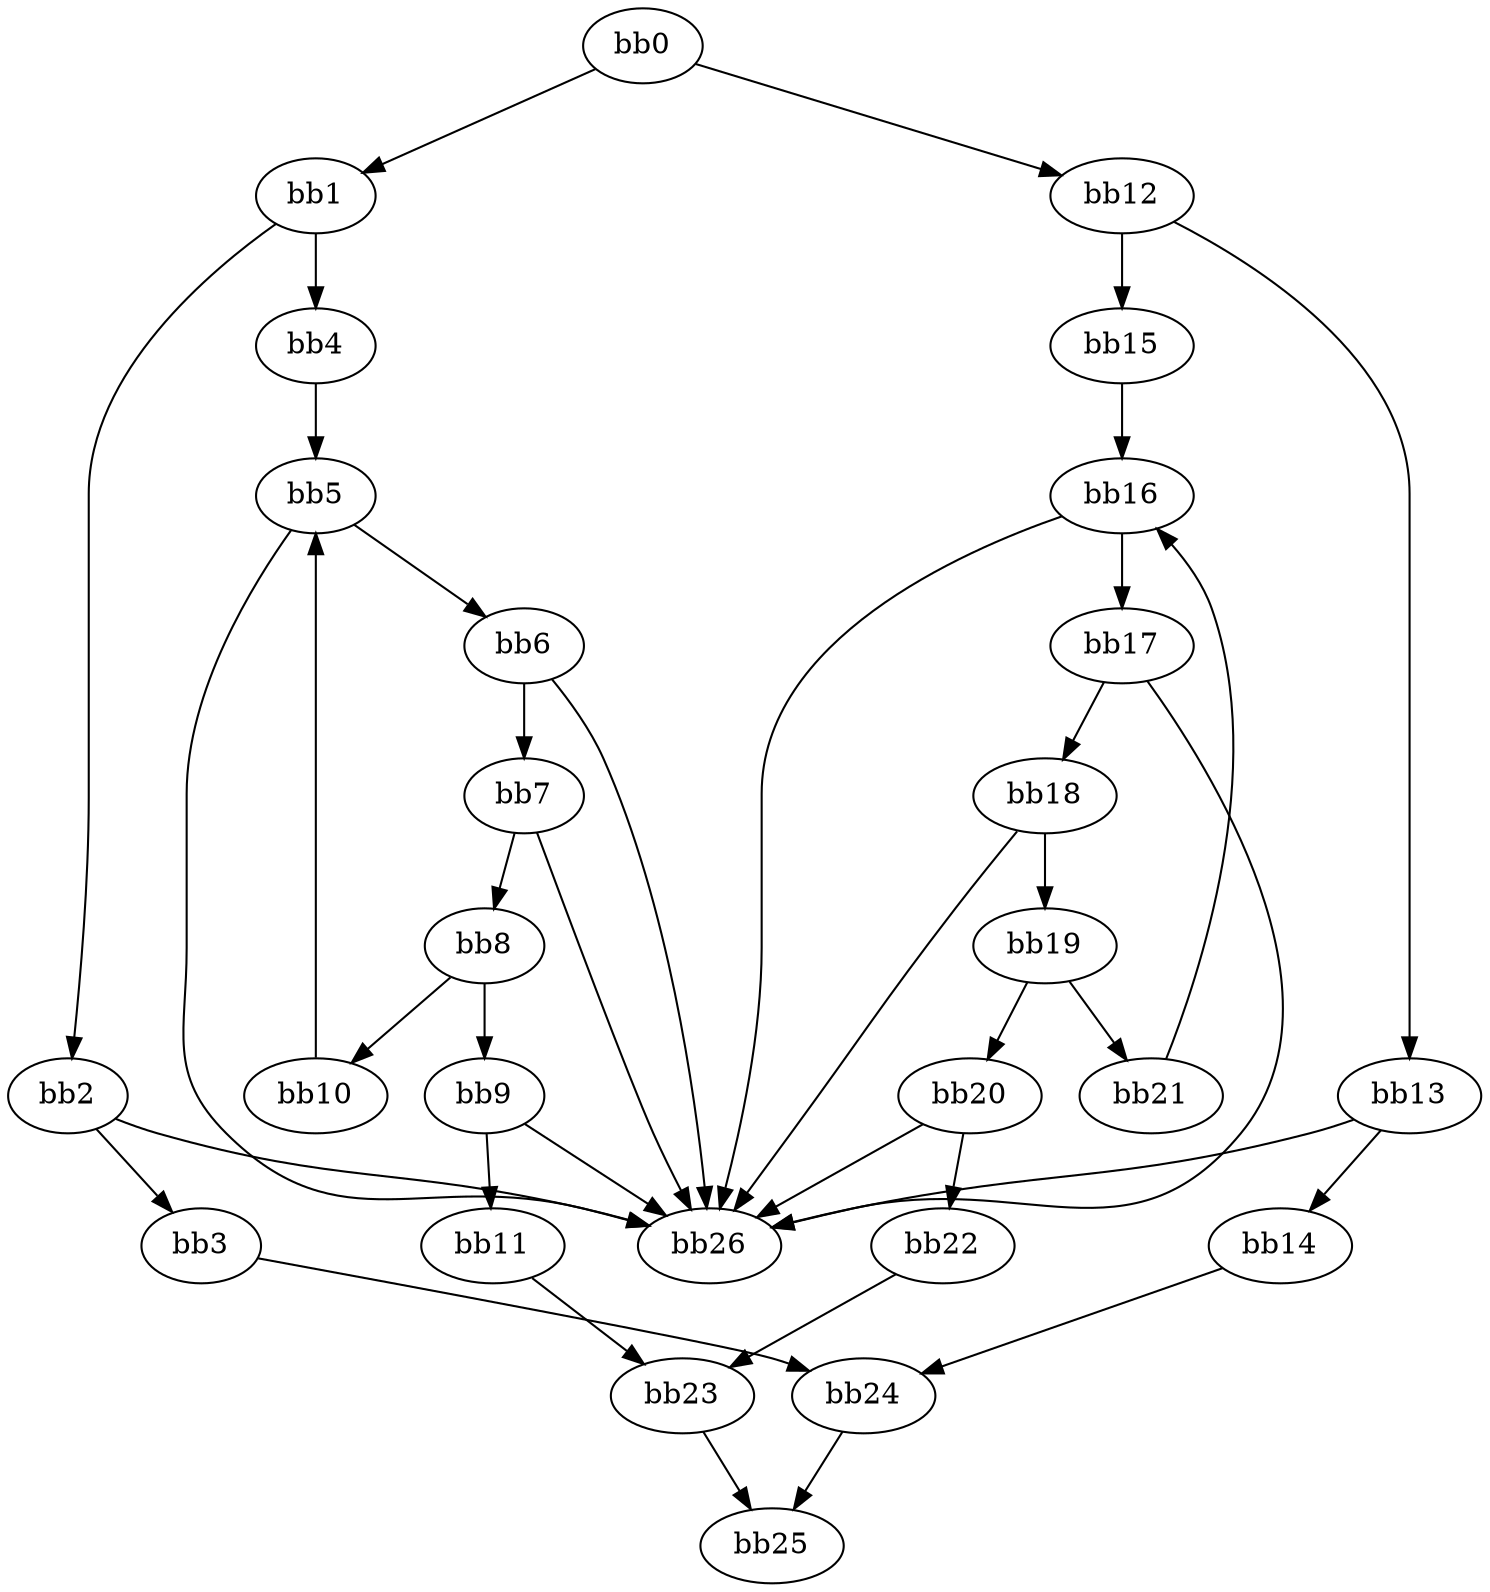 digraph {
    0 [ label = "bb0\l" ]
    1 [ label = "bb1\l" ]
    2 [ label = "bb2\l" ]
    3 [ label = "bb3\l" ]
    4 [ label = "bb4\l" ]
    5 [ label = "bb5\l" ]
    6 [ label = "bb6\l" ]
    7 [ label = "bb7\l" ]
    8 [ label = "bb8\l" ]
    9 [ label = "bb9\l" ]
    10 [ label = "bb10\l" ]
    11 [ label = "bb11\l" ]
    12 [ label = "bb12\l" ]
    13 [ label = "bb13\l" ]
    14 [ label = "bb14\l" ]
    15 [ label = "bb15\l" ]
    16 [ label = "bb16\l" ]
    17 [ label = "bb17\l" ]
    18 [ label = "bb18\l" ]
    19 [ label = "bb19\l" ]
    20 [ label = "bb20\l" ]
    21 [ label = "bb21\l" ]
    22 [ label = "bb22\l" ]
    23 [ label = "bb23\l" ]
    24 [ label = "bb24\l" ]
    25 [ label = "bb25\l" ]
    26 [ label = "bb26\l" ]
    0 -> 1 [ ]
    0 -> 12 [ ]
    1 -> 2 [ ]
    1 -> 4 [ ]
    2 -> 3 [ ]
    2 -> 26 [ ]
    3 -> 24 [ ]
    4 -> 5 [ ]
    5 -> 6 [ ]
    5 -> 26 [ ]
    6 -> 7 [ ]
    6 -> 26 [ ]
    7 -> 8 [ ]
    7 -> 26 [ ]
    8 -> 9 [ ]
    8 -> 10 [ ]
    9 -> 11 [ ]
    9 -> 26 [ ]
    10 -> 5 [ ]
    11 -> 23 [ ]
    12 -> 13 [ ]
    12 -> 15 [ ]
    13 -> 14 [ ]
    13 -> 26 [ ]
    14 -> 24 [ ]
    15 -> 16 [ ]
    16 -> 17 [ ]
    16 -> 26 [ ]
    17 -> 18 [ ]
    17 -> 26 [ ]
    18 -> 19 [ ]
    18 -> 26 [ ]
    19 -> 20 [ ]
    19 -> 21 [ ]
    20 -> 22 [ ]
    20 -> 26 [ ]
    21 -> 16 [ ]
    22 -> 23 [ ]
    23 -> 25 [ ]
    24 -> 25 [ ]
}

